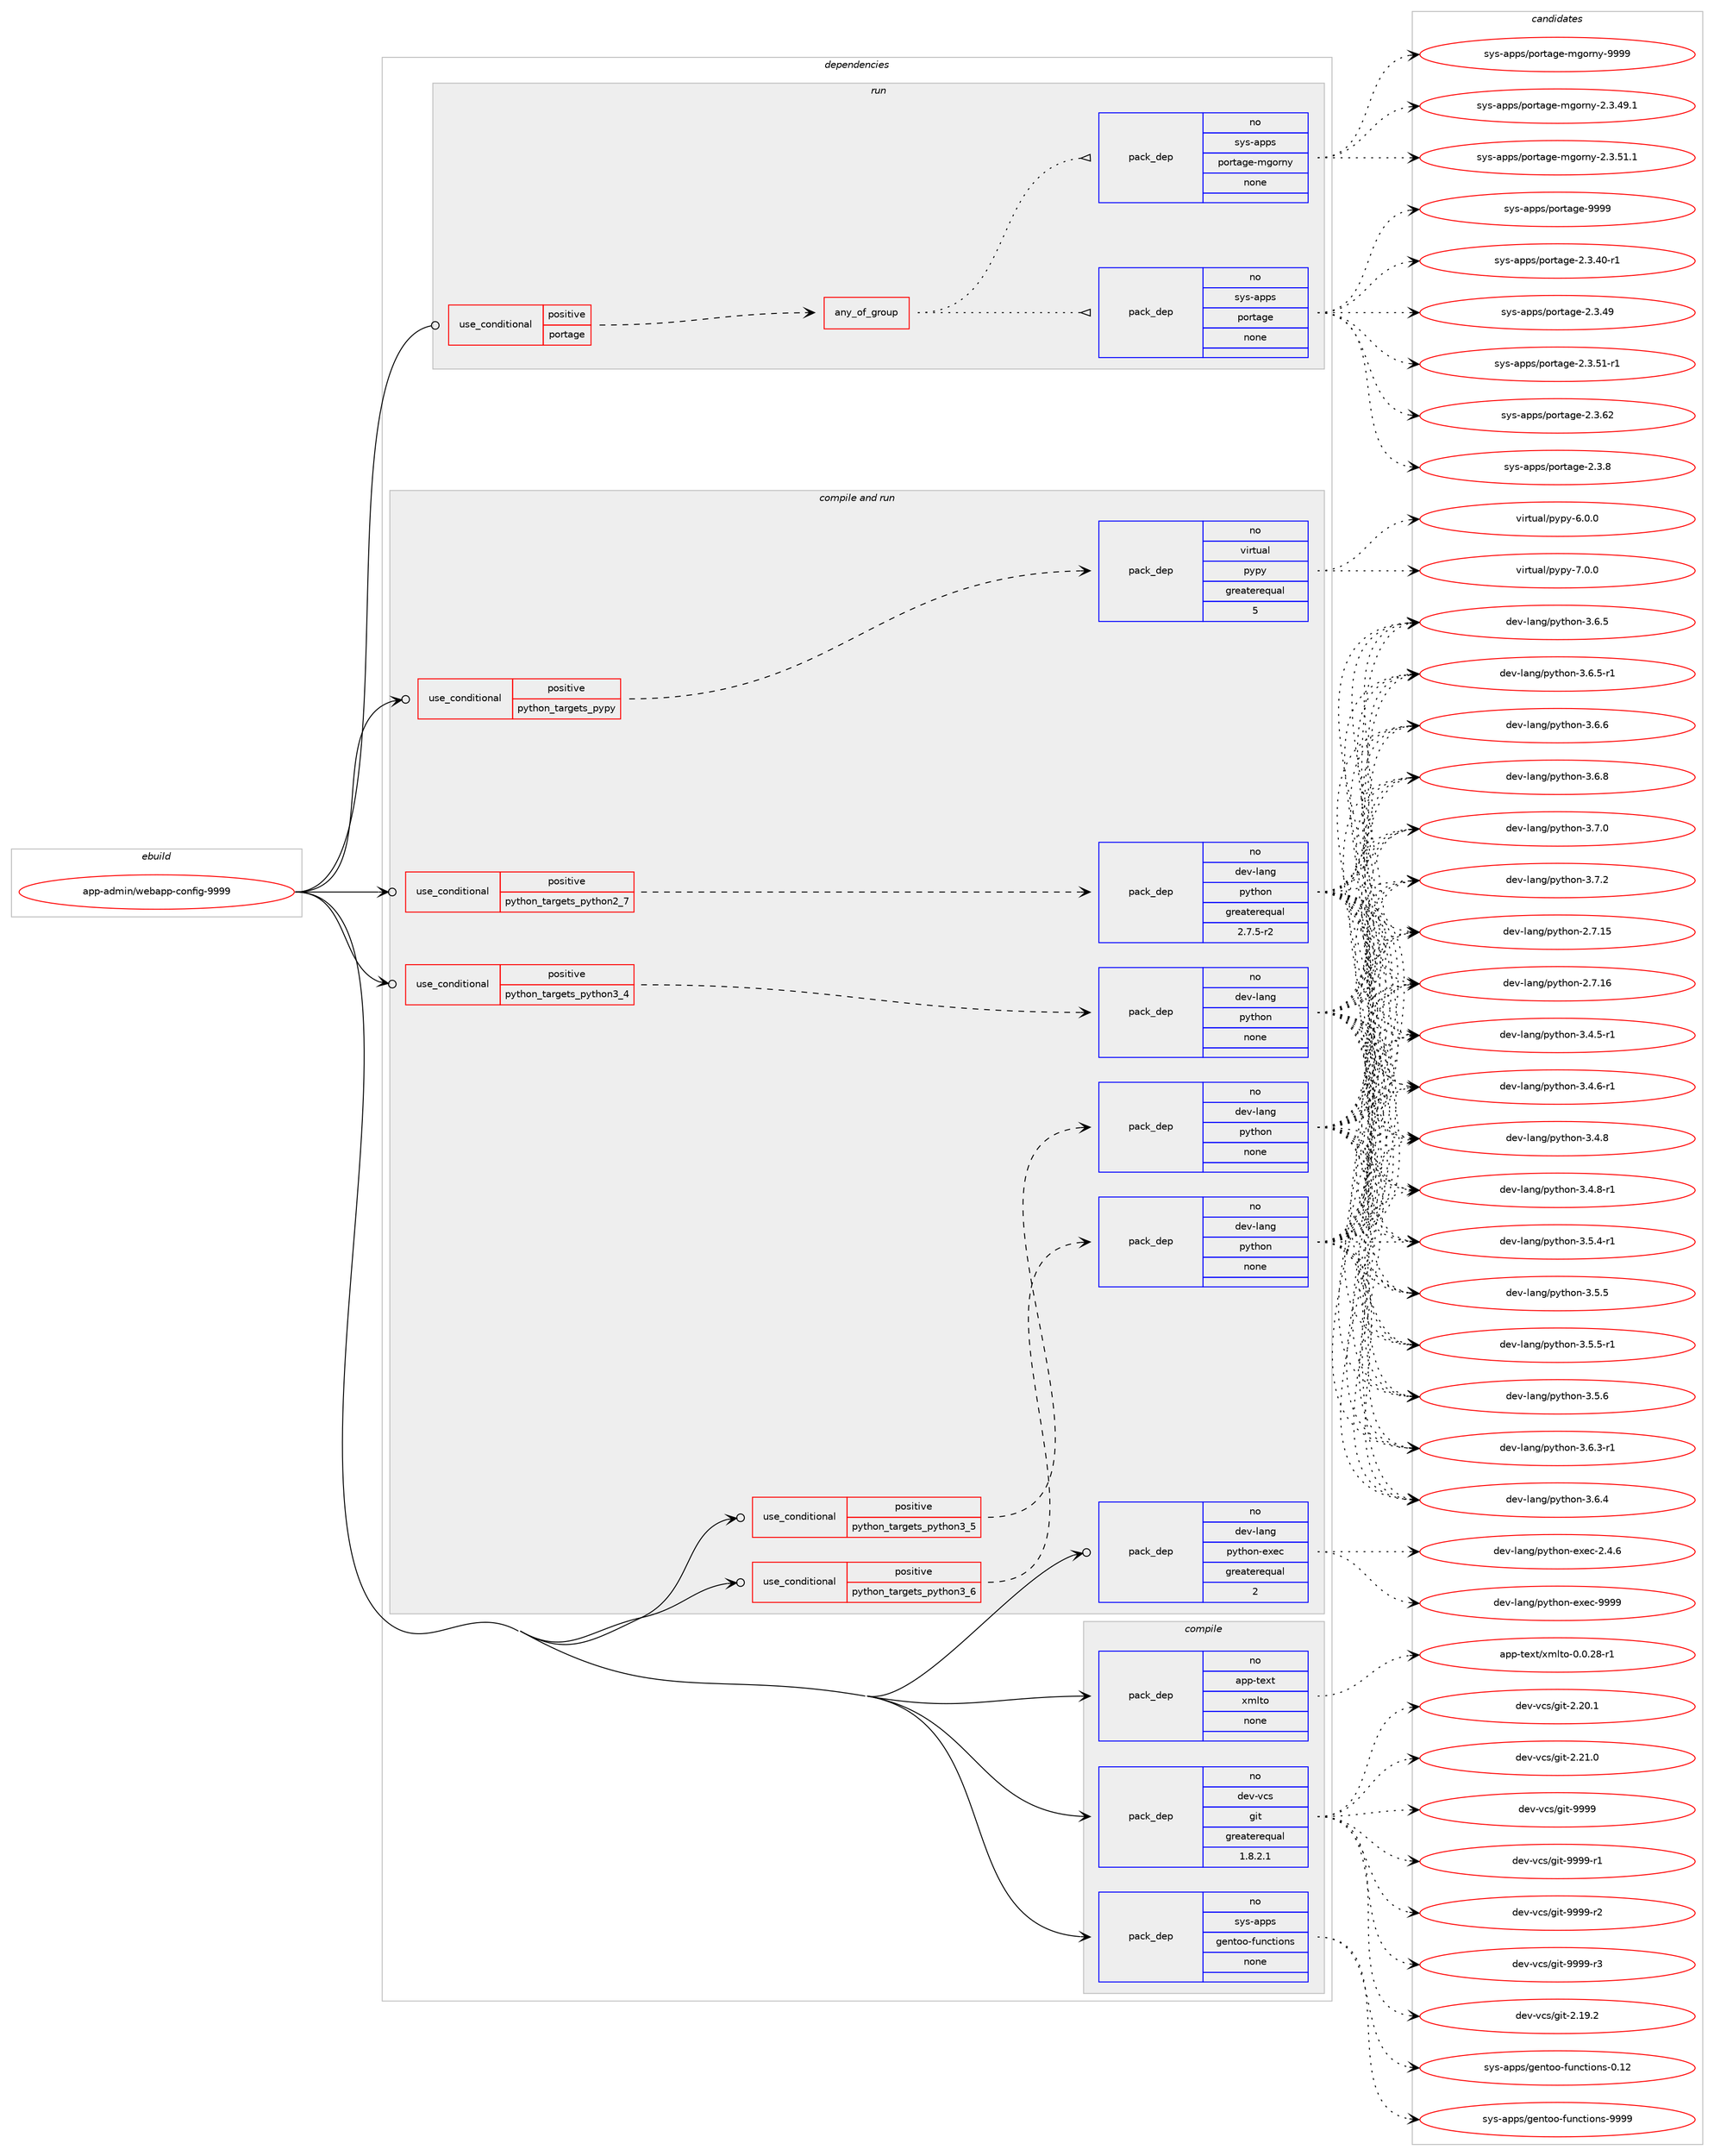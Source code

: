 digraph prolog {

# *************
# Graph options
# *************

newrank=true;
concentrate=true;
compound=true;
graph [rankdir=LR,fontname=Helvetica,fontsize=10,ranksep=1.5];#, ranksep=2.5, nodesep=0.2];
edge  [arrowhead=vee];
node  [fontname=Helvetica,fontsize=10];

# **********
# The ebuild
# **********

subgraph cluster_leftcol {
color=gray;
rank=same;
label=<<i>ebuild</i>>;
id [label="app-admin/webapp-config-9999", color=red, width=4, href="../app-admin/webapp-config-9999.svg"];
}

# ****************
# The dependencies
# ****************

subgraph cluster_midcol {
color=gray;
label=<<i>dependencies</i>>;
subgraph cluster_compile {
fillcolor="#eeeeee";
style=filled;
label=<<i>compile</i>>;
subgraph pack904331 {
dependency1270304 [label=<<TABLE BORDER="0" CELLBORDER="1" CELLSPACING="0" CELLPADDING="4" WIDTH="220"><TR><TD ROWSPAN="6" CELLPADDING="30">pack_dep</TD></TR><TR><TD WIDTH="110">no</TD></TR><TR><TD>app-text</TD></TR><TR><TD>xmlto</TD></TR><TR><TD>none</TD></TR><TR><TD></TD></TR></TABLE>>, shape=none, color=blue];
}
id:e -> dependency1270304:w [weight=20,style="solid",arrowhead="vee"];
subgraph pack904332 {
dependency1270305 [label=<<TABLE BORDER="0" CELLBORDER="1" CELLSPACING="0" CELLPADDING="4" WIDTH="220"><TR><TD ROWSPAN="6" CELLPADDING="30">pack_dep</TD></TR><TR><TD WIDTH="110">no</TD></TR><TR><TD>dev-vcs</TD></TR><TR><TD>git</TD></TR><TR><TD>greaterequal</TD></TR><TR><TD>1.8.2.1</TD></TR></TABLE>>, shape=none, color=blue];
}
id:e -> dependency1270305:w [weight=20,style="solid",arrowhead="vee"];
subgraph pack904333 {
dependency1270306 [label=<<TABLE BORDER="0" CELLBORDER="1" CELLSPACING="0" CELLPADDING="4" WIDTH="220"><TR><TD ROWSPAN="6" CELLPADDING="30">pack_dep</TD></TR><TR><TD WIDTH="110">no</TD></TR><TR><TD>sys-apps</TD></TR><TR><TD>gentoo-functions</TD></TR><TR><TD>none</TD></TR><TR><TD></TD></TR></TABLE>>, shape=none, color=blue];
}
id:e -> dependency1270306:w [weight=20,style="solid",arrowhead="vee"];
}
subgraph cluster_compileandrun {
fillcolor="#eeeeee";
style=filled;
label=<<i>compile and run</i>>;
subgraph cond346285 {
dependency1270307 [label=<<TABLE BORDER="0" CELLBORDER="1" CELLSPACING="0" CELLPADDING="4"><TR><TD ROWSPAN="3" CELLPADDING="10">use_conditional</TD></TR><TR><TD>positive</TD></TR><TR><TD>python_targets_pypy</TD></TR></TABLE>>, shape=none, color=red];
subgraph pack904334 {
dependency1270308 [label=<<TABLE BORDER="0" CELLBORDER="1" CELLSPACING="0" CELLPADDING="4" WIDTH="220"><TR><TD ROWSPAN="6" CELLPADDING="30">pack_dep</TD></TR><TR><TD WIDTH="110">no</TD></TR><TR><TD>virtual</TD></TR><TR><TD>pypy</TD></TR><TR><TD>greaterequal</TD></TR><TR><TD>5</TD></TR></TABLE>>, shape=none, color=blue];
}
dependency1270307:e -> dependency1270308:w [weight=20,style="dashed",arrowhead="vee"];
}
id:e -> dependency1270307:w [weight=20,style="solid",arrowhead="odotvee"];
subgraph cond346286 {
dependency1270309 [label=<<TABLE BORDER="0" CELLBORDER="1" CELLSPACING="0" CELLPADDING="4"><TR><TD ROWSPAN="3" CELLPADDING="10">use_conditional</TD></TR><TR><TD>positive</TD></TR><TR><TD>python_targets_python2_7</TD></TR></TABLE>>, shape=none, color=red];
subgraph pack904335 {
dependency1270310 [label=<<TABLE BORDER="0" CELLBORDER="1" CELLSPACING="0" CELLPADDING="4" WIDTH="220"><TR><TD ROWSPAN="6" CELLPADDING="30">pack_dep</TD></TR><TR><TD WIDTH="110">no</TD></TR><TR><TD>dev-lang</TD></TR><TR><TD>python</TD></TR><TR><TD>greaterequal</TD></TR><TR><TD>2.7.5-r2</TD></TR></TABLE>>, shape=none, color=blue];
}
dependency1270309:e -> dependency1270310:w [weight=20,style="dashed",arrowhead="vee"];
}
id:e -> dependency1270309:w [weight=20,style="solid",arrowhead="odotvee"];
subgraph cond346287 {
dependency1270311 [label=<<TABLE BORDER="0" CELLBORDER="1" CELLSPACING="0" CELLPADDING="4"><TR><TD ROWSPAN="3" CELLPADDING="10">use_conditional</TD></TR><TR><TD>positive</TD></TR><TR><TD>python_targets_python3_4</TD></TR></TABLE>>, shape=none, color=red];
subgraph pack904336 {
dependency1270312 [label=<<TABLE BORDER="0" CELLBORDER="1" CELLSPACING="0" CELLPADDING="4" WIDTH="220"><TR><TD ROWSPAN="6" CELLPADDING="30">pack_dep</TD></TR><TR><TD WIDTH="110">no</TD></TR><TR><TD>dev-lang</TD></TR><TR><TD>python</TD></TR><TR><TD>none</TD></TR><TR><TD></TD></TR></TABLE>>, shape=none, color=blue];
}
dependency1270311:e -> dependency1270312:w [weight=20,style="dashed",arrowhead="vee"];
}
id:e -> dependency1270311:w [weight=20,style="solid",arrowhead="odotvee"];
subgraph cond346288 {
dependency1270313 [label=<<TABLE BORDER="0" CELLBORDER="1" CELLSPACING="0" CELLPADDING="4"><TR><TD ROWSPAN="3" CELLPADDING="10">use_conditional</TD></TR><TR><TD>positive</TD></TR><TR><TD>python_targets_python3_5</TD></TR></TABLE>>, shape=none, color=red];
subgraph pack904337 {
dependency1270314 [label=<<TABLE BORDER="0" CELLBORDER="1" CELLSPACING="0" CELLPADDING="4" WIDTH="220"><TR><TD ROWSPAN="6" CELLPADDING="30">pack_dep</TD></TR><TR><TD WIDTH="110">no</TD></TR><TR><TD>dev-lang</TD></TR><TR><TD>python</TD></TR><TR><TD>none</TD></TR><TR><TD></TD></TR></TABLE>>, shape=none, color=blue];
}
dependency1270313:e -> dependency1270314:w [weight=20,style="dashed",arrowhead="vee"];
}
id:e -> dependency1270313:w [weight=20,style="solid",arrowhead="odotvee"];
subgraph cond346289 {
dependency1270315 [label=<<TABLE BORDER="0" CELLBORDER="1" CELLSPACING="0" CELLPADDING="4"><TR><TD ROWSPAN="3" CELLPADDING="10">use_conditional</TD></TR><TR><TD>positive</TD></TR><TR><TD>python_targets_python3_6</TD></TR></TABLE>>, shape=none, color=red];
subgraph pack904338 {
dependency1270316 [label=<<TABLE BORDER="0" CELLBORDER="1" CELLSPACING="0" CELLPADDING="4" WIDTH="220"><TR><TD ROWSPAN="6" CELLPADDING="30">pack_dep</TD></TR><TR><TD WIDTH="110">no</TD></TR><TR><TD>dev-lang</TD></TR><TR><TD>python</TD></TR><TR><TD>none</TD></TR><TR><TD></TD></TR></TABLE>>, shape=none, color=blue];
}
dependency1270315:e -> dependency1270316:w [weight=20,style="dashed",arrowhead="vee"];
}
id:e -> dependency1270315:w [weight=20,style="solid",arrowhead="odotvee"];
subgraph pack904339 {
dependency1270317 [label=<<TABLE BORDER="0" CELLBORDER="1" CELLSPACING="0" CELLPADDING="4" WIDTH="220"><TR><TD ROWSPAN="6" CELLPADDING="30">pack_dep</TD></TR><TR><TD WIDTH="110">no</TD></TR><TR><TD>dev-lang</TD></TR><TR><TD>python-exec</TD></TR><TR><TD>greaterequal</TD></TR><TR><TD>2</TD></TR></TABLE>>, shape=none, color=blue];
}
id:e -> dependency1270317:w [weight=20,style="solid",arrowhead="odotvee"];
}
subgraph cluster_run {
fillcolor="#eeeeee";
style=filled;
label=<<i>run</i>>;
subgraph cond346290 {
dependency1270318 [label=<<TABLE BORDER="0" CELLBORDER="1" CELLSPACING="0" CELLPADDING="4"><TR><TD ROWSPAN="3" CELLPADDING="10">use_conditional</TD></TR><TR><TD>positive</TD></TR><TR><TD>portage</TD></TR></TABLE>>, shape=none, color=red];
subgraph any19167 {
dependency1270319 [label=<<TABLE BORDER="0" CELLBORDER="1" CELLSPACING="0" CELLPADDING="4"><TR><TD CELLPADDING="10">any_of_group</TD></TR></TABLE>>, shape=none, color=red];subgraph pack904340 {
dependency1270320 [label=<<TABLE BORDER="0" CELLBORDER="1" CELLSPACING="0" CELLPADDING="4" WIDTH="220"><TR><TD ROWSPAN="6" CELLPADDING="30">pack_dep</TD></TR><TR><TD WIDTH="110">no</TD></TR><TR><TD>sys-apps</TD></TR><TR><TD>portage</TD></TR><TR><TD>none</TD></TR><TR><TD></TD></TR></TABLE>>, shape=none, color=blue];
}
dependency1270319:e -> dependency1270320:w [weight=20,style="dotted",arrowhead="oinv"];
subgraph pack904341 {
dependency1270321 [label=<<TABLE BORDER="0" CELLBORDER="1" CELLSPACING="0" CELLPADDING="4" WIDTH="220"><TR><TD ROWSPAN="6" CELLPADDING="30">pack_dep</TD></TR><TR><TD WIDTH="110">no</TD></TR><TR><TD>sys-apps</TD></TR><TR><TD>portage-mgorny</TD></TR><TR><TD>none</TD></TR><TR><TD></TD></TR></TABLE>>, shape=none, color=blue];
}
dependency1270319:e -> dependency1270321:w [weight=20,style="dotted",arrowhead="oinv"];
}
dependency1270318:e -> dependency1270319:w [weight=20,style="dashed",arrowhead="vee"];
}
id:e -> dependency1270318:w [weight=20,style="solid",arrowhead="odot"];
}
}

# **************
# The candidates
# **************

subgraph cluster_choices {
rank=same;
color=gray;
label=<<i>candidates</i>>;

subgraph choice904331 {
color=black;
nodesep=1;
choice971121124511610112011647120109108116111454846484650564511449 [label="app-text/xmlto-0.0.28-r1", color=red, width=4,href="../app-text/xmlto-0.0.28-r1.svg"];
dependency1270304:e -> choice971121124511610112011647120109108116111454846484650564511449:w [style=dotted,weight="100"];
}
subgraph choice904332 {
color=black;
nodesep=1;
choice10010111845118991154710310511645504649574650 [label="dev-vcs/git-2.19.2", color=red, width=4,href="../dev-vcs/git-2.19.2.svg"];
choice10010111845118991154710310511645504650484649 [label="dev-vcs/git-2.20.1", color=red, width=4,href="../dev-vcs/git-2.20.1.svg"];
choice10010111845118991154710310511645504650494648 [label="dev-vcs/git-2.21.0", color=red, width=4,href="../dev-vcs/git-2.21.0.svg"];
choice1001011184511899115471031051164557575757 [label="dev-vcs/git-9999", color=red, width=4,href="../dev-vcs/git-9999.svg"];
choice10010111845118991154710310511645575757574511449 [label="dev-vcs/git-9999-r1", color=red, width=4,href="../dev-vcs/git-9999-r1.svg"];
choice10010111845118991154710310511645575757574511450 [label="dev-vcs/git-9999-r2", color=red, width=4,href="../dev-vcs/git-9999-r2.svg"];
choice10010111845118991154710310511645575757574511451 [label="dev-vcs/git-9999-r3", color=red, width=4,href="../dev-vcs/git-9999-r3.svg"];
dependency1270305:e -> choice10010111845118991154710310511645504649574650:w [style=dotted,weight="100"];
dependency1270305:e -> choice10010111845118991154710310511645504650484649:w [style=dotted,weight="100"];
dependency1270305:e -> choice10010111845118991154710310511645504650494648:w [style=dotted,weight="100"];
dependency1270305:e -> choice1001011184511899115471031051164557575757:w [style=dotted,weight="100"];
dependency1270305:e -> choice10010111845118991154710310511645575757574511449:w [style=dotted,weight="100"];
dependency1270305:e -> choice10010111845118991154710310511645575757574511450:w [style=dotted,weight="100"];
dependency1270305:e -> choice10010111845118991154710310511645575757574511451:w [style=dotted,weight="100"];
}
subgraph choice904333 {
color=black;
nodesep=1;
choice11512111545971121121154710310111011611111145102117110991161051111101154548464950 [label="sys-apps/gentoo-functions-0.12", color=red, width=4,href="../sys-apps/gentoo-functions-0.12.svg"];
choice11512111545971121121154710310111011611111145102117110991161051111101154557575757 [label="sys-apps/gentoo-functions-9999", color=red, width=4,href="../sys-apps/gentoo-functions-9999.svg"];
dependency1270306:e -> choice11512111545971121121154710310111011611111145102117110991161051111101154548464950:w [style=dotted,weight="100"];
dependency1270306:e -> choice11512111545971121121154710310111011611111145102117110991161051111101154557575757:w [style=dotted,weight="100"];
}
subgraph choice904334 {
color=black;
nodesep=1;
choice1181051141161179710847112121112121455446484648 [label="virtual/pypy-6.0.0", color=red, width=4,href="../virtual/pypy-6.0.0.svg"];
choice1181051141161179710847112121112121455546484648 [label="virtual/pypy-7.0.0", color=red, width=4,href="../virtual/pypy-7.0.0.svg"];
dependency1270308:e -> choice1181051141161179710847112121112121455446484648:w [style=dotted,weight="100"];
dependency1270308:e -> choice1181051141161179710847112121112121455546484648:w [style=dotted,weight="100"];
}
subgraph choice904335 {
color=black;
nodesep=1;
choice10010111845108971101034711212111610411111045504655464953 [label="dev-lang/python-2.7.15", color=red, width=4,href="../dev-lang/python-2.7.15.svg"];
choice10010111845108971101034711212111610411111045504655464954 [label="dev-lang/python-2.7.16", color=red, width=4,href="../dev-lang/python-2.7.16.svg"];
choice1001011184510897110103471121211161041111104551465246534511449 [label="dev-lang/python-3.4.5-r1", color=red, width=4,href="../dev-lang/python-3.4.5-r1.svg"];
choice1001011184510897110103471121211161041111104551465246544511449 [label="dev-lang/python-3.4.6-r1", color=red, width=4,href="../dev-lang/python-3.4.6-r1.svg"];
choice100101118451089711010347112121116104111110455146524656 [label="dev-lang/python-3.4.8", color=red, width=4,href="../dev-lang/python-3.4.8.svg"];
choice1001011184510897110103471121211161041111104551465246564511449 [label="dev-lang/python-3.4.8-r1", color=red, width=4,href="../dev-lang/python-3.4.8-r1.svg"];
choice1001011184510897110103471121211161041111104551465346524511449 [label="dev-lang/python-3.5.4-r1", color=red, width=4,href="../dev-lang/python-3.5.4-r1.svg"];
choice100101118451089711010347112121116104111110455146534653 [label="dev-lang/python-3.5.5", color=red, width=4,href="../dev-lang/python-3.5.5.svg"];
choice1001011184510897110103471121211161041111104551465346534511449 [label="dev-lang/python-3.5.5-r1", color=red, width=4,href="../dev-lang/python-3.5.5-r1.svg"];
choice100101118451089711010347112121116104111110455146534654 [label="dev-lang/python-3.5.6", color=red, width=4,href="../dev-lang/python-3.5.6.svg"];
choice1001011184510897110103471121211161041111104551465446514511449 [label="dev-lang/python-3.6.3-r1", color=red, width=4,href="../dev-lang/python-3.6.3-r1.svg"];
choice100101118451089711010347112121116104111110455146544652 [label="dev-lang/python-3.6.4", color=red, width=4,href="../dev-lang/python-3.6.4.svg"];
choice100101118451089711010347112121116104111110455146544653 [label="dev-lang/python-3.6.5", color=red, width=4,href="../dev-lang/python-3.6.5.svg"];
choice1001011184510897110103471121211161041111104551465446534511449 [label="dev-lang/python-3.6.5-r1", color=red, width=4,href="../dev-lang/python-3.6.5-r1.svg"];
choice100101118451089711010347112121116104111110455146544654 [label="dev-lang/python-3.6.6", color=red, width=4,href="../dev-lang/python-3.6.6.svg"];
choice100101118451089711010347112121116104111110455146544656 [label="dev-lang/python-3.6.8", color=red, width=4,href="../dev-lang/python-3.6.8.svg"];
choice100101118451089711010347112121116104111110455146554648 [label="dev-lang/python-3.7.0", color=red, width=4,href="../dev-lang/python-3.7.0.svg"];
choice100101118451089711010347112121116104111110455146554650 [label="dev-lang/python-3.7.2", color=red, width=4,href="../dev-lang/python-3.7.2.svg"];
dependency1270310:e -> choice10010111845108971101034711212111610411111045504655464953:w [style=dotted,weight="100"];
dependency1270310:e -> choice10010111845108971101034711212111610411111045504655464954:w [style=dotted,weight="100"];
dependency1270310:e -> choice1001011184510897110103471121211161041111104551465246534511449:w [style=dotted,weight="100"];
dependency1270310:e -> choice1001011184510897110103471121211161041111104551465246544511449:w [style=dotted,weight="100"];
dependency1270310:e -> choice100101118451089711010347112121116104111110455146524656:w [style=dotted,weight="100"];
dependency1270310:e -> choice1001011184510897110103471121211161041111104551465246564511449:w [style=dotted,weight="100"];
dependency1270310:e -> choice1001011184510897110103471121211161041111104551465346524511449:w [style=dotted,weight="100"];
dependency1270310:e -> choice100101118451089711010347112121116104111110455146534653:w [style=dotted,weight="100"];
dependency1270310:e -> choice1001011184510897110103471121211161041111104551465346534511449:w [style=dotted,weight="100"];
dependency1270310:e -> choice100101118451089711010347112121116104111110455146534654:w [style=dotted,weight="100"];
dependency1270310:e -> choice1001011184510897110103471121211161041111104551465446514511449:w [style=dotted,weight="100"];
dependency1270310:e -> choice100101118451089711010347112121116104111110455146544652:w [style=dotted,weight="100"];
dependency1270310:e -> choice100101118451089711010347112121116104111110455146544653:w [style=dotted,weight="100"];
dependency1270310:e -> choice1001011184510897110103471121211161041111104551465446534511449:w [style=dotted,weight="100"];
dependency1270310:e -> choice100101118451089711010347112121116104111110455146544654:w [style=dotted,weight="100"];
dependency1270310:e -> choice100101118451089711010347112121116104111110455146544656:w [style=dotted,weight="100"];
dependency1270310:e -> choice100101118451089711010347112121116104111110455146554648:w [style=dotted,weight="100"];
dependency1270310:e -> choice100101118451089711010347112121116104111110455146554650:w [style=dotted,weight="100"];
}
subgraph choice904336 {
color=black;
nodesep=1;
choice10010111845108971101034711212111610411111045504655464953 [label="dev-lang/python-2.7.15", color=red, width=4,href="../dev-lang/python-2.7.15.svg"];
choice10010111845108971101034711212111610411111045504655464954 [label="dev-lang/python-2.7.16", color=red, width=4,href="../dev-lang/python-2.7.16.svg"];
choice1001011184510897110103471121211161041111104551465246534511449 [label="dev-lang/python-3.4.5-r1", color=red, width=4,href="../dev-lang/python-3.4.5-r1.svg"];
choice1001011184510897110103471121211161041111104551465246544511449 [label="dev-lang/python-3.4.6-r1", color=red, width=4,href="../dev-lang/python-3.4.6-r1.svg"];
choice100101118451089711010347112121116104111110455146524656 [label="dev-lang/python-3.4.8", color=red, width=4,href="../dev-lang/python-3.4.8.svg"];
choice1001011184510897110103471121211161041111104551465246564511449 [label="dev-lang/python-3.4.8-r1", color=red, width=4,href="../dev-lang/python-3.4.8-r1.svg"];
choice1001011184510897110103471121211161041111104551465346524511449 [label="dev-lang/python-3.5.4-r1", color=red, width=4,href="../dev-lang/python-3.5.4-r1.svg"];
choice100101118451089711010347112121116104111110455146534653 [label="dev-lang/python-3.5.5", color=red, width=4,href="../dev-lang/python-3.5.5.svg"];
choice1001011184510897110103471121211161041111104551465346534511449 [label="dev-lang/python-3.5.5-r1", color=red, width=4,href="../dev-lang/python-3.5.5-r1.svg"];
choice100101118451089711010347112121116104111110455146534654 [label="dev-lang/python-3.5.6", color=red, width=4,href="../dev-lang/python-3.5.6.svg"];
choice1001011184510897110103471121211161041111104551465446514511449 [label="dev-lang/python-3.6.3-r1", color=red, width=4,href="../dev-lang/python-3.6.3-r1.svg"];
choice100101118451089711010347112121116104111110455146544652 [label="dev-lang/python-3.6.4", color=red, width=4,href="../dev-lang/python-3.6.4.svg"];
choice100101118451089711010347112121116104111110455146544653 [label="dev-lang/python-3.6.5", color=red, width=4,href="../dev-lang/python-3.6.5.svg"];
choice1001011184510897110103471121211161041111104551465446534511449 [label="dev-lang/python-3.6.5-r1", color=red, width=4,href="../dev-lang/python-3.6.5-r1.svg"];
choice100101118451089711010347112121116104111110455146544654 [label="dev-lang/python-3.6.6", color=red, width=4,href="../dev-lang/python-3.6.6.svg"];
choice100101118451089711010347112121116104111110455146544656 [label="dev-lang/python-3.6.8", color=red, width=4,href="../dev-lang/python-3.6.8.svg"];
choice100101118451089711010347112121116104111110455146554648 [label="dev-lang/python-3.7.0", color=red, width=4,href="../dev-lang/python-3.7.0.svg"];
choice100101118451089711010347112121116104111110455146554650 [label="dev-lang/python-3.7.2", color=red, width=4,href="../dev-lang/python-3.7.2.svg"];
dependency1270312:e -> choice10010111845108971101034711212111610411111045504655464953:w [style=dotted,weight="100"];
dependency1270312:e -> choice10010111845108971101034711212111610411111045504655464954:w [style=dotted,weight="100"];
dependency1270312:e -> choice1001011184510897110103471121211161041111104551465246534511449:w [style=dotted,weight="100"];
dependency1270312:e -> choice1001011184510897110103471121211161041111104551465246544511449:w [style=dotted,weight="100"];
dependency1270312:e -> choice100101118451089711010347112121116104111110455146524656:w [style=dotted,weight="100"];
dependency1270312:e -> choice1001011184510897110103471121211161041111104551465246564511449:w [style=dotted,weight="100"];
dependency1270312:e -> choice1001011184510897110103471121211161041111104551465346524511449:w [style=dotted,weight="100"];
dependency1270312:e -> choice100101118451089711010347112121116104111110455146534653:w [style=dotted,weight="100"];
dependency1270312:e -> choice1001011184510897110103471121211161041111104551465346534511449:w [style=dotted,weight="100"];
dependency1270312:e -> choice100101118451089711010347112121116104111110455146534654:w [style=dotted,weight="100"];
dependency1270312:e -> choice1001011184510897110103471121211161041111104551465446514511449:w [style=dotted,weight="100"];
dependency1270312:e -> choice100101118451089711010347112121116104111110455146544652:w [style=dotted,weight="100"];
dependency1270312:e -> choice100101118451089711010347112121116104111110455146544653:w [style=dotted,weight="100"];
dependency1270312:e -> choice1001011184510897110103471121211161041111104551465446534511449:w [style=dotted,weight="100"];
dependency1270312:e -> choice100101118451089711010347112121116104111110455146544654:w [style=dotted,weight="100"];
dependency1270312:e -> choice100101118451089711010347112121116104111110455146544656:w [style=dotted,weight="100"];
dependency1270312:e -> choice100101118451089711010347112121116104111110455146554648:w [style=dotted,weight="100"];
dependency1270312:e -> choice100101118451089711010347112121116104111110455146554650:w [style=dotted,weight="100"];
}
subgraph choice904337 {
color=black;
nodesep=1;
choice10010111845108971101034711212111610411111045504655464953 [label="dev-lang/python-2.7.15", color=red, width=4,href="../dev-lang/python-2.7.15.svg"];
choice10010111845108971101034711212111610411111045504655464954 [label="dev-lang/python-2.7.16", color=red, width=4,href="../dev-lang/python-2.7.16.svg"];
choice1001011184510897110103471121211161041111104551465246534511449 [label="dev-lang/python-3.4.5-r1", color=red, width=4,href="../dev-lang/python-3.4.5-r1.svg"];
choice1001011184510897110103471121211161041111104551465246544511449 [label="dev-lang/python-3.4.6-r1", color=red, width=4,href="../dev-lang/python-3.4.6-r1.svg"];
choice100101118451089711010347112121116104111110455146524656 [label="dev-lang/python-3.4.8", color=red, width=4,href="../dev-lang/python-3.4.8.svg"];
choice1001011184510897110103471121211161041111104551465246564511449 [label="dev-lang/python-3.4.8-r1", color=red, width=4,href="../dev-lang/python-3.4.8-r1.svg"];
choice1001011184510897110103471121211161041111104551465346524511449 [label="dev-lang/python-3.5.4-r1", color=red, width=4,href="../dev-lang/python-3.5.4-r1.svg"];
choice100101118451089711010347112121116104111110455146534653 [label="dev-lang/python-3.5.5", color=red, width=4,href="../dev-lang/python-3.5.5.svg"];
choice1001011184510897110103471121211161041111104551465346534511449 [label="dev-lang/python-3.5.5-r1", color=red, width=4,href="../dev-lang/python-3.5.5-r1.svg"];
choice100101118451089711010347112121116104111110455146534654 [label="dev-lang/python-3.5.6", color=red, width=4,href="../dev-lang/python-3.5.6.svg"];
choice1001011184510897110103471121211161041111104551465446514511449 [label="dev-lang/python-3.6.3-r1", color=red, width=4,href="../dev-lang/python-3.6.3-r1.svg"];
choice100101118451089711010347112121116104111110455146544652 [label="dev-lang/python-3.6.4", color=red, width=4,href="../dev-lang/python-3.6.4.svg"];
choice100101118451089711010347112121116104111110455146544653 [label="dev-lang/python-3.6.5", color=red, width=4,href="../dev-lang/python-3.6.5.svg"];
choice1001011184510897110103471121211161041111104551465446534511449 [label="dev-lang/python-3.6.5-r1", color=red, width=4,href="../dev-lang/python-3.6.5-r1.svg"];
choice100101118451089711010347112121116104111110455146544654 [label="dev-lang/python-3.6.6", color=red, width=4,href="../dev-lang/python-3.6.6.svg"];
choice100101118451089711010347112121116104111110455146544656 [label="dev-lang/python-3.6.8", color=red, width=4,href="../dev-lang/python-3.6.8.svg"];
choice100101118451089711010347112121116104111110455146554648 [label="dev-lang/python-3.7.0", color=red, width=4,href="../dev-lang/python-3.7.0.svg"];
choice100101118451089711010347112121116104111110455146554650 [label="dev-lang/python-3.7.2", color=red, width=4,href="../dev-lang/python-3.7.2.svg"];
dependency1270314:e -> choice10010111845108971101034711212111610411111045504655464953:w [style=dotted,weight="100"];
dependency1270314:e -> choice10010111845108971101034711212111610411111045504655464954:w [style=dotted,weight="100"];
dependency1270314:e -> choice1001011184510897110103471121211161041111104551465246534511449:w [style=dotted,weight="100"];
dependency1270314:e -> choice1001011184510897110103471121211161041111104551465246544511449:w [style=dotted,weight="100"];
dependency1270314:e -> choice100101118451089711010347112121116104111110455146524656:w [style=dotted,weight="100"];
dependency1270314:e -> choice1001011184510897110103471121211161041111104551465246564511449:w [style=dotted,weight="100"];
dependency1270314:e -> choice1001011184510897110103471121211161041111104551465346524511449:w [style=dotted,weight="100"];
dependency1270314:e -> choice100101118451089711010347112121116104111110455146534653:w [style=dotted,weight="100"];
dependency1270314:e -> choice1001011184510897110103471121211161041111104551465346534511449:w [style=dotted,weight="100"];
dependency1270314:e -> choice100101118451089711010347112121116104111110455146534654:w [style=dotted,weight="100"];
dependency1270314:e -> choice1001011184510897110103471121211161041111104551465446514511449:w [style=dotted,weight="100"];
dependency1270314:e -> choice100101118451089711010347112121116104111110455146544652:w [style=dotted,weight="100"];
dependency1270314:e -> choice100101118451089711010347112121116104111110455146544653:w [style=dotted,weight="100"];
dependency1270314:e -> choice1001011184510897110103471121211161041111104551465446534511449:w [style=dotted,weight="100"];
dependency1270314:e -> choice100101118451089711010347112121116104111110455146544654:w [style=dotted,weight="100"];
dependency1270314:e -> choice100101118451089711010347112121116104111110455146544656:w [style=dotted,weight="100"];
dependency1270314:e -> choice100101118451089711010347112121116104111110455146554648:w [style=dotted,weight="100"];
dependency1270314:e -> choice100101118451089711010347112121116104111110455146554650:w [style=dotted,weight="100"];
}
subgraph choice904338 {
color=black;
nodesep=1;
choice10010111845108971101034711212111610411111045504655464953 [label="dev-lang/python-2.7.15", color=red, width=4,href="../dev-lang/python-2.7.15.svg"];
choice10010111845108971101034711212111610411111045504655464954 [label="dev-lang/python-2.7.16", color=red, width=4,href="../dev-lang/python-2.7.16.svg"];
choice1001011184510897110103471121211161041111104551465246534511449 [label="dev-lang/python-3.4.5-r1", color=red, width=4,href="../dev-lang/python-3.4.5-r1.svg"];
choice1001011184510897110103471121211161041111104551465246544511449 [label="dev-lang/python-3.4.6-r1", color=red, width=4,href="../dev-lang/python-3.4.6-r1.svg"];
choice100101118451089711010347112121116104111110455146524656 [label="dev-lang/python-3.4.8", color=red, width=4,href="../dev-lang/python-3.4.8.svg"];
choice1001011184510897110103471121211161041111104551465246564511449 [label="dev-lang/python-3.4.8-r1", color=red, width=4,href="../dev-lang/python-3.4.8-r1.svg"];
choice1001011184510897110103471121211161041111104551465346524511449 [label="dev-lang/python-3.5.4-r1", color=red, width=4,href="../dev-lang/python-3.5.4-r1.svg"];
choice100101118451089711010347112121116104111110455146534653 [label="dev-lang/python-3.5.5", color=red, width=4,href="../dev-lang/python-3.5.5.svg"];
choice1001011184510897110103471121211161041111104551465346534511449 [label="dev-lang/python-3.5.5-r1", color=red, width=4,href="../dev-lang/python-3.5.5-r1.svg"];
choice100101118451089711010347112121116104111110455146534654 [label="dev-lang/python-3.5.6", color=red, width=4,href="../dev-lang/python-3.5.6.svg"];
choice1001011184510897110103471121211161041111104551465446514511449 [label="dev-lang/python-3.6.3-r1", color=red, width=4,href="../dev-lang/python-3.6.3-r1.svg"];
choice100101118451089711010347112121116104111110455146544652 [label="dev-lang/python-3.6.4", color=red, width=4,href="../dev-lang/python-3.6.4.svg"];
choice100101118451089711010347112121116104111110455146544653 [label="dev-lang/python-3.6.5", color=red, width=4,href="../dev-lang/python-3.6.5.svg"];
choice1001011184510897110103471121211161041111104551465446534511449 [label="dev-lang/python-3.6.5-r1", color=red, width=4,href="../dev-lang/python-3.6.5-r1.svg"];
choice100101118451089711010347112121116104111110455146544654 [label="dev-lang/python-3.6.6", color=red, width=4,href="../dev-lang/python-3.6.6.svg"];
choice100101118451089711010347112121116104111110455146544656 [label="dev-lang/python-3.6.8", color=red, width=4,href="../dev-lang/python-3.6.8.svg"];
choice100101118451089711010347112121116104111110455146554648 [label="dev-lang/python-3.7.0", color=red, width=4,href="../dev-lang/python-3.7.0.svg"];
choice100101118451089711010347112121116104111110455146554650 [label="dev-lang/python-3.7.2", color=red, width=4,href="../dev-lang/python-3.7.2.svg"];
dependency1270316:e -> choice10010111845108971101034711212111610411111045504655464953:w [style=dotted,weight="100"];
dependency1270316:e -> choice10010111845108971101034711212111610411111045504655464954:w [style=dotted,weight="100"];
dependency1270316:e -> choice1001011184510897110103471121211161041111104551465246534511449:w [style=dotted,weight="100"];
dependency1270316:e -> choice1001011184510897110103471121211161041111104551465246544511449:w [style=dotted,weight="100"];
dependency1270316:e -> choice100101118451089711010347112121116104111110455146524656:w [style=dotted,weight="100"];
dependency1270316:e -> choice1001011184510897110103471121211161041111104551465246564511449:w [style=dotted,weight="100"];
dependency1270316:e -> choice1001011184510897110103471121211161041111104551465346524511449:w [style=dotted,weight="100"];
dependency1270316:e -> choice100101118451089711010347112121116104111110455146534653:w [style=dotted,weight="100"];
dependency1270316:e -> choice1001011184510897110103471121211161041111104551465346534511449:w [style=dotted,weight="100"];
dependency1270316:e -> choice100101118451089711010347112121116104111110455146534654:w [style=dotted,weight="100"];
dependency1270316:e -> choice1001011184510897110103471121211161041111104551465446514511449:w [style=dotted,weight="100"];
dependency1270316:e -> choice100101118451089711010347112121116104111110455146544652:w [style=dotted,weight="100"];
dependency1270316:e -> choice100101118451089711010347112121116104111110455146544653:w [style=dotted,weight="100"];
dependency1270316:e -> choice1001011184510897110103471121211161041111104551465446534511449:w [style=dotted,weight="100"];
dependency1270316:e -> choice100101118451089711010347112121116104111110455146544654:w [style=dotted,weight="100"];
dependency1270316:e -> choice100101118451089711010347112121116104111110455146544656:w [style=dotted,weight="100"];
dependency1270316:e -> choice100101118451089711010347112121116104111110455146554648:w [style=dotted,weight="100"];
dependency1270316:e -> choice100101118451089711010347112121116104111110455146554650:w [style=dotted,weight="100"];
}
subgraph choice904339 {
color=black;
nodesep=1;
choice1001011184510897110103471121211161041111104510112010199455046524654 [label="dev-lang/python-exec-2.4.6", color=red, width=4,href="../dev-lang/python-exec-2.4.6.svg"];
choice10010111845108971101034711212111610411111045101120101994557575757 [label="dev-lang/python-exec-9999", color=red, width=4,href="../dev-lang/python-exec-9999.svg"];
dependency1270317:e -> choice1001011184510897110103471121211161041111104510112010199455046524654:w [style=dotted,weight="100"];
dependency1270317:e -> choice10010111845108971101034711212111610411111045101120101994557575757:w [style=dotted,weight="100"];
}
subgraph choice904340 {
color=black;
nodesep=1;
choice11512111545971121121154711211111411697103101455046514652484511449 [label="sys-apps/portage-2.3.40-r1", color=red, width=4,href="../sys-apps/portage-2.3.40-r1.svg"];
choice1151211154597112112115471121111141169710310145504651465257 [label="sys-apps/portage-2.3.49", color=red, width=4,href="../sys-apps/portage-2.3.49.svg"];
choice11512111545971121121154711211111411697103101455046514653494511449 [label="sys-apps/portage-2.3.51-r1", color=red, width=4,href="../sys-apps/portage-2.3.51-r1.svg"];
choice1151211154597112112115471121111141169710310145504651465450 [label="sys-apps/portage-2.3.62", color=red, width=4,href="../sys-apps/portage-2.3.62.svg"];
choice11512111545971121121154711211111411697103101455046514656 [label="sys-apps/portage-2.3.8", color=red, width=4,href="../sys-apps/portage-2.3.8.svg"];
choice115121115459711211211547112111114116971031014557575757 [label="sys-apps/portage-9999", color=red, width=4,href="../sys-apps/portage-9999.svg"];
dependency1270320:e -> choice11512111545971121121154711211111411697103101455046514652484511449:w [style=dotted,weight="100"];
dependency1270320:e -> choice1151211154597112112115471121111141169710310145504651465257:w [style=dotted,weight="100"];
dependency1270320:e -> choice11512111545971121121154711211111411697103101455046514653494511449:w [style=dotted,weight="100"];
dependency1270320:e -> choice1151211154597112112115471121111141169710310145504651465450:w [style=dotted,weight="100"];
dependency1270320:e -> choice11512111545971121121154711211111411697103101455046514656:w [style=dotted,weight="100"];
dependency1270320:e -> choice115121115459711211211547112111114116971031014557575757:w [style=dotted,weight="100"];
}
subgraph choice904341 {
color=black;
nodesep=1;
choice1151211154597112112115471121111141169710310145109103111114110121455046514652574649 [label="sys-apps/portage-mgorny-2.3.49.1", color=red, width=4,href="../sys-apps/portage-mgorny-2.3.49.1.svg"];
choice1151211154597112112115471121111141169710310145109103111114110121455046514653494649 [label="sys-apps/portage-mgorny-2.3.51.1", color=red, width=4,href="../sys-apps/portage-mgorny-2.3.51.1.svg"];
choice11512111545971121121154711211111411697103101451091031111141101214557575757 [label="sys-apps/portage-mgorny-9999", color=red, width=4,href="../sys-apps/portage-mgorny-9999.svg"];
dependency1270321:e -> choice1151211154597112112115471121111141169710310145109103111114110121455046514652574649:w [style=dotted,weight="100"];
dependency1270321:e -> choice1151211154597112112115471121111141169710310145109103111114110121455046514653494649:w [style=dotted,weight="100"];
dependency1270321:e -> choice11512111545971121121154711211111411697103101451091031111141101214557575757:w [style=dotted,weight="100"];
}
}

}
